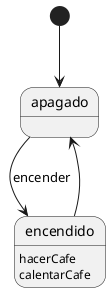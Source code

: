 @startuml

state apagado
state encendido: hacerCafe
encendido: calentarCafe

[*] --> apagado
encendido --> apagado
apagado --> encendido : encender

@enduml